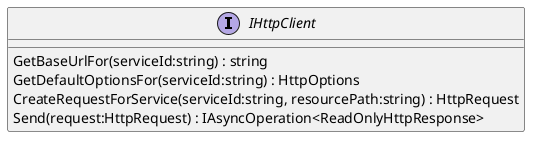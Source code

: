 @startuml
interface IHttpClient {
    GetBaseUrlFor(serviceId:string) : string
    GetDefaultOptionsFor(serviceId:string) : HttpOptions
    CreateRequestForService(serviceId:string, resourcePath:string) : HttpRequest
    Send(request:HttpRequest) : IAsyncOperation<ReadOnlyHttpResponse>
}
@enduml
